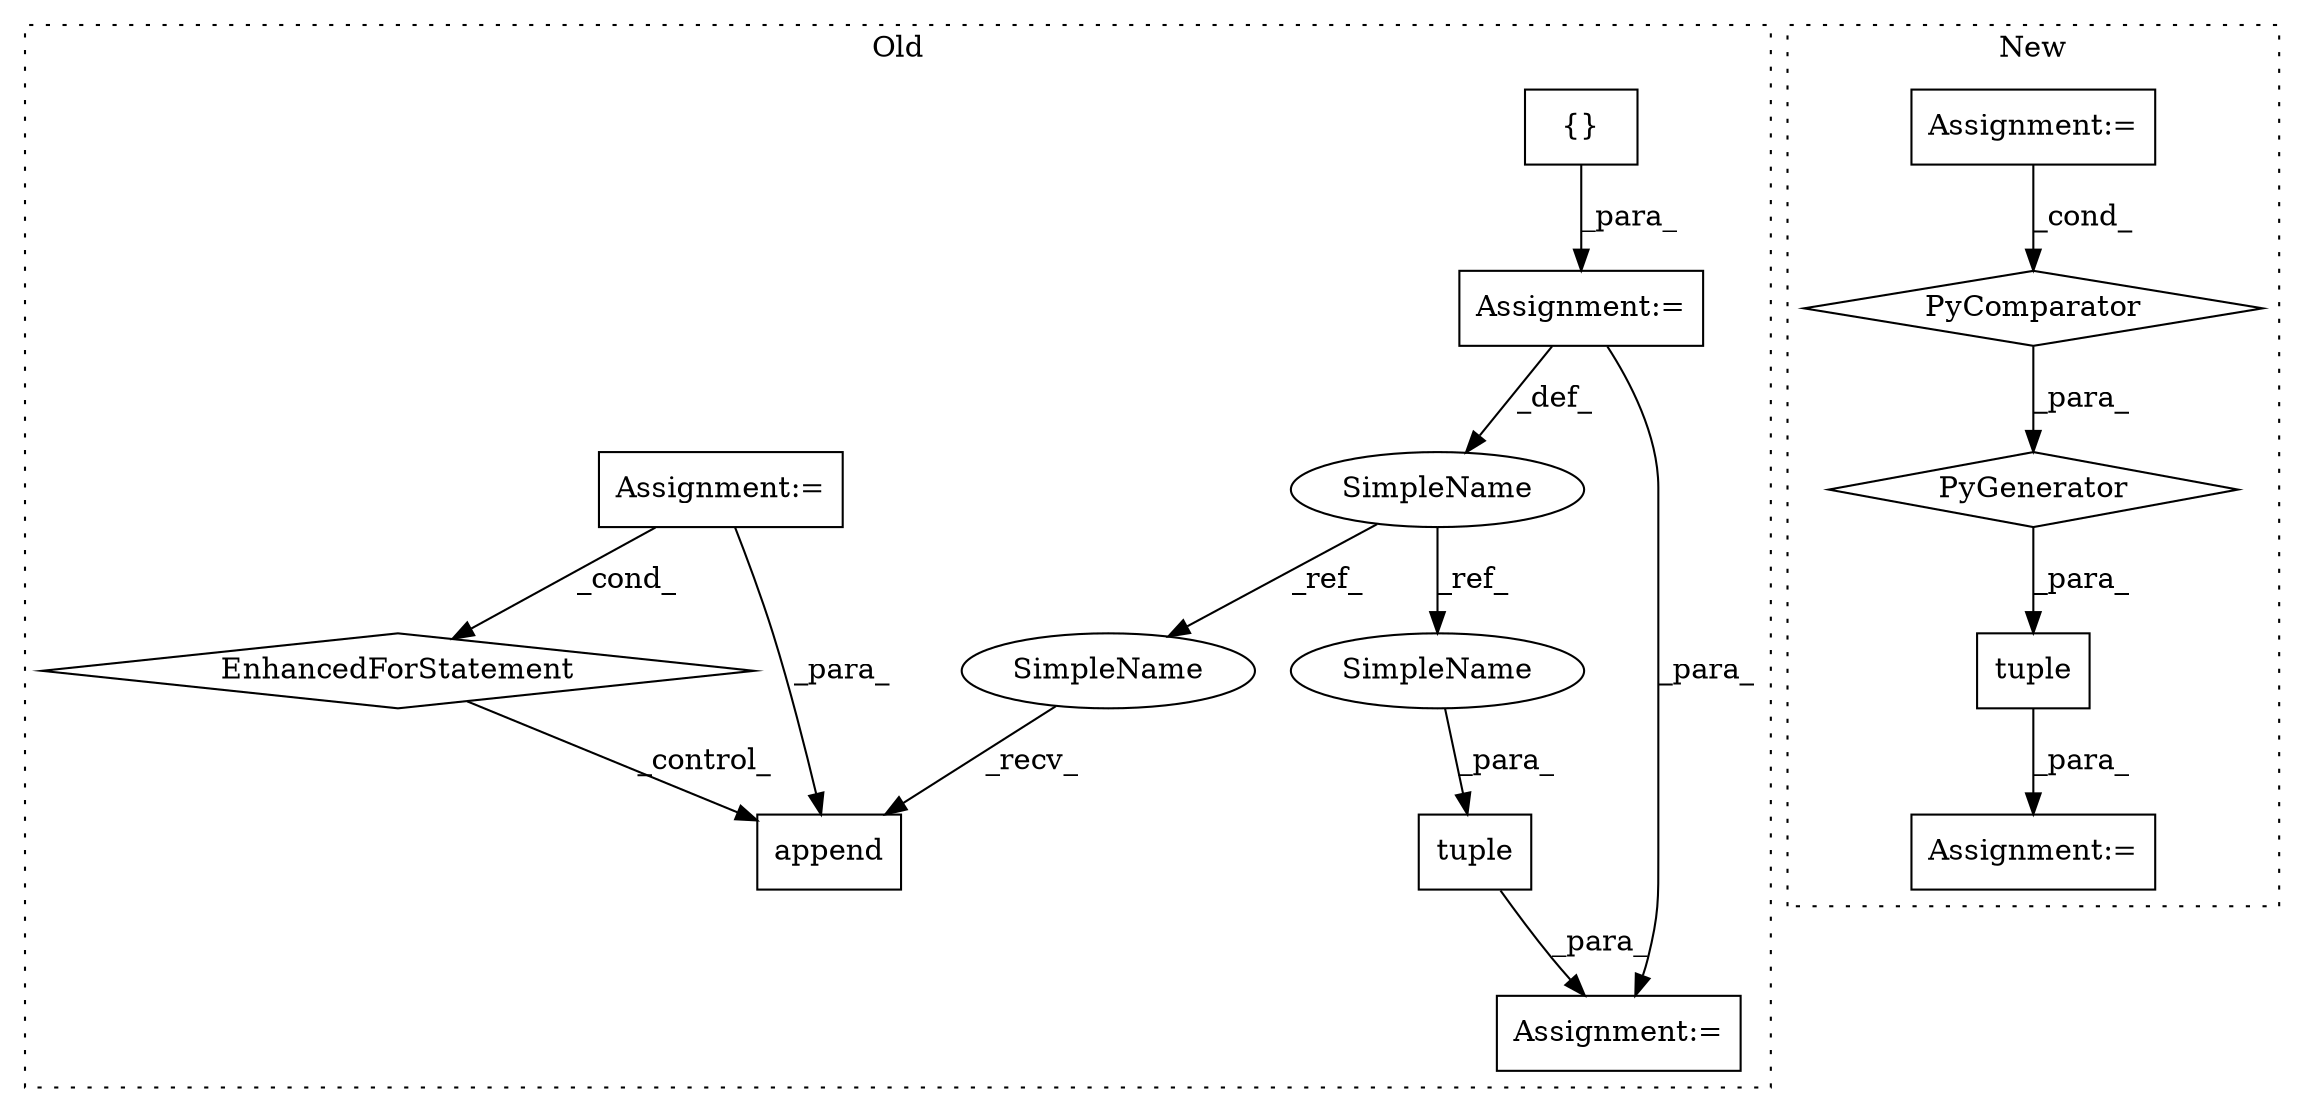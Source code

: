 digraph G {
subgraph cluster0 {
1 [label="tuple" a="32" s="1310,1319" l="6,1" shape="box"];
7 [label="Assignment:=" a="7" s="1309" l="1" shape="box"];
8 [label="Assignment:=" a="7" s="1149" l="1" shape="box"];
9 [label="{}" a="4" s="1159" l="2" shape="box"];
10 [label="SimpleName" a="42" s="1146" l="3" shape="ellipse"];
11 [label="append" a="32" s="1267,1289" l="7,1" shape="box"];
12 [label="EnhancedForStatement" a="70" s="1169,1251" l="57,2" shape="diamond"];
13 [label="Assignment:=" a="7" s="1169,1251" l="57,2" shape="box"];
14 [label="SimpleName" a="42" s="1263" l="3" shape="ellipse"];
15 [label="SimpleName" a="42" s="1316" l="3" shape="ellipse"];
label = "Old";
style="dotted";
}
subgraph cluster1 {
2 [label="tuple" a="32" s="1137,1267" l="17,-3" shape="box"];
3 [label="Assignment:=" a="7" s="1233" l="28" shape="box"];
4 [label="PyComparator" a="113" s="1233" l="28" shape="diamond"];
5 [label="PyGenerator" a="107" s="1154" l="113" shape="diamond"];
6 [label="Assignment:=" a="7" s="1136" l="1" shape="box"];
label = "New";
style="dotted";
}
1 -> 7 [label="_para_"];
2 -> 6 [label="_para_"];
3 -> 4 [label="_cond_"];
4 -> 5 [label="_para_"];
5 -> 2 [label="_para_"];
8 -> 10 [label="_def_"];
8 -> 7 [label="_para_"];
9 -> 8 [label="_para_"];
10 -> 14 [label="_ref_"];
10 -> 15 [label="_ref_"];
12 -> 11 [label="_control_"];
13 -> 11 [label="_para_"];
13 -> 12 [label="_cond_"];
14 -> 11 [label="_recv_"];
15 -> 1 [label="_para_"];
}